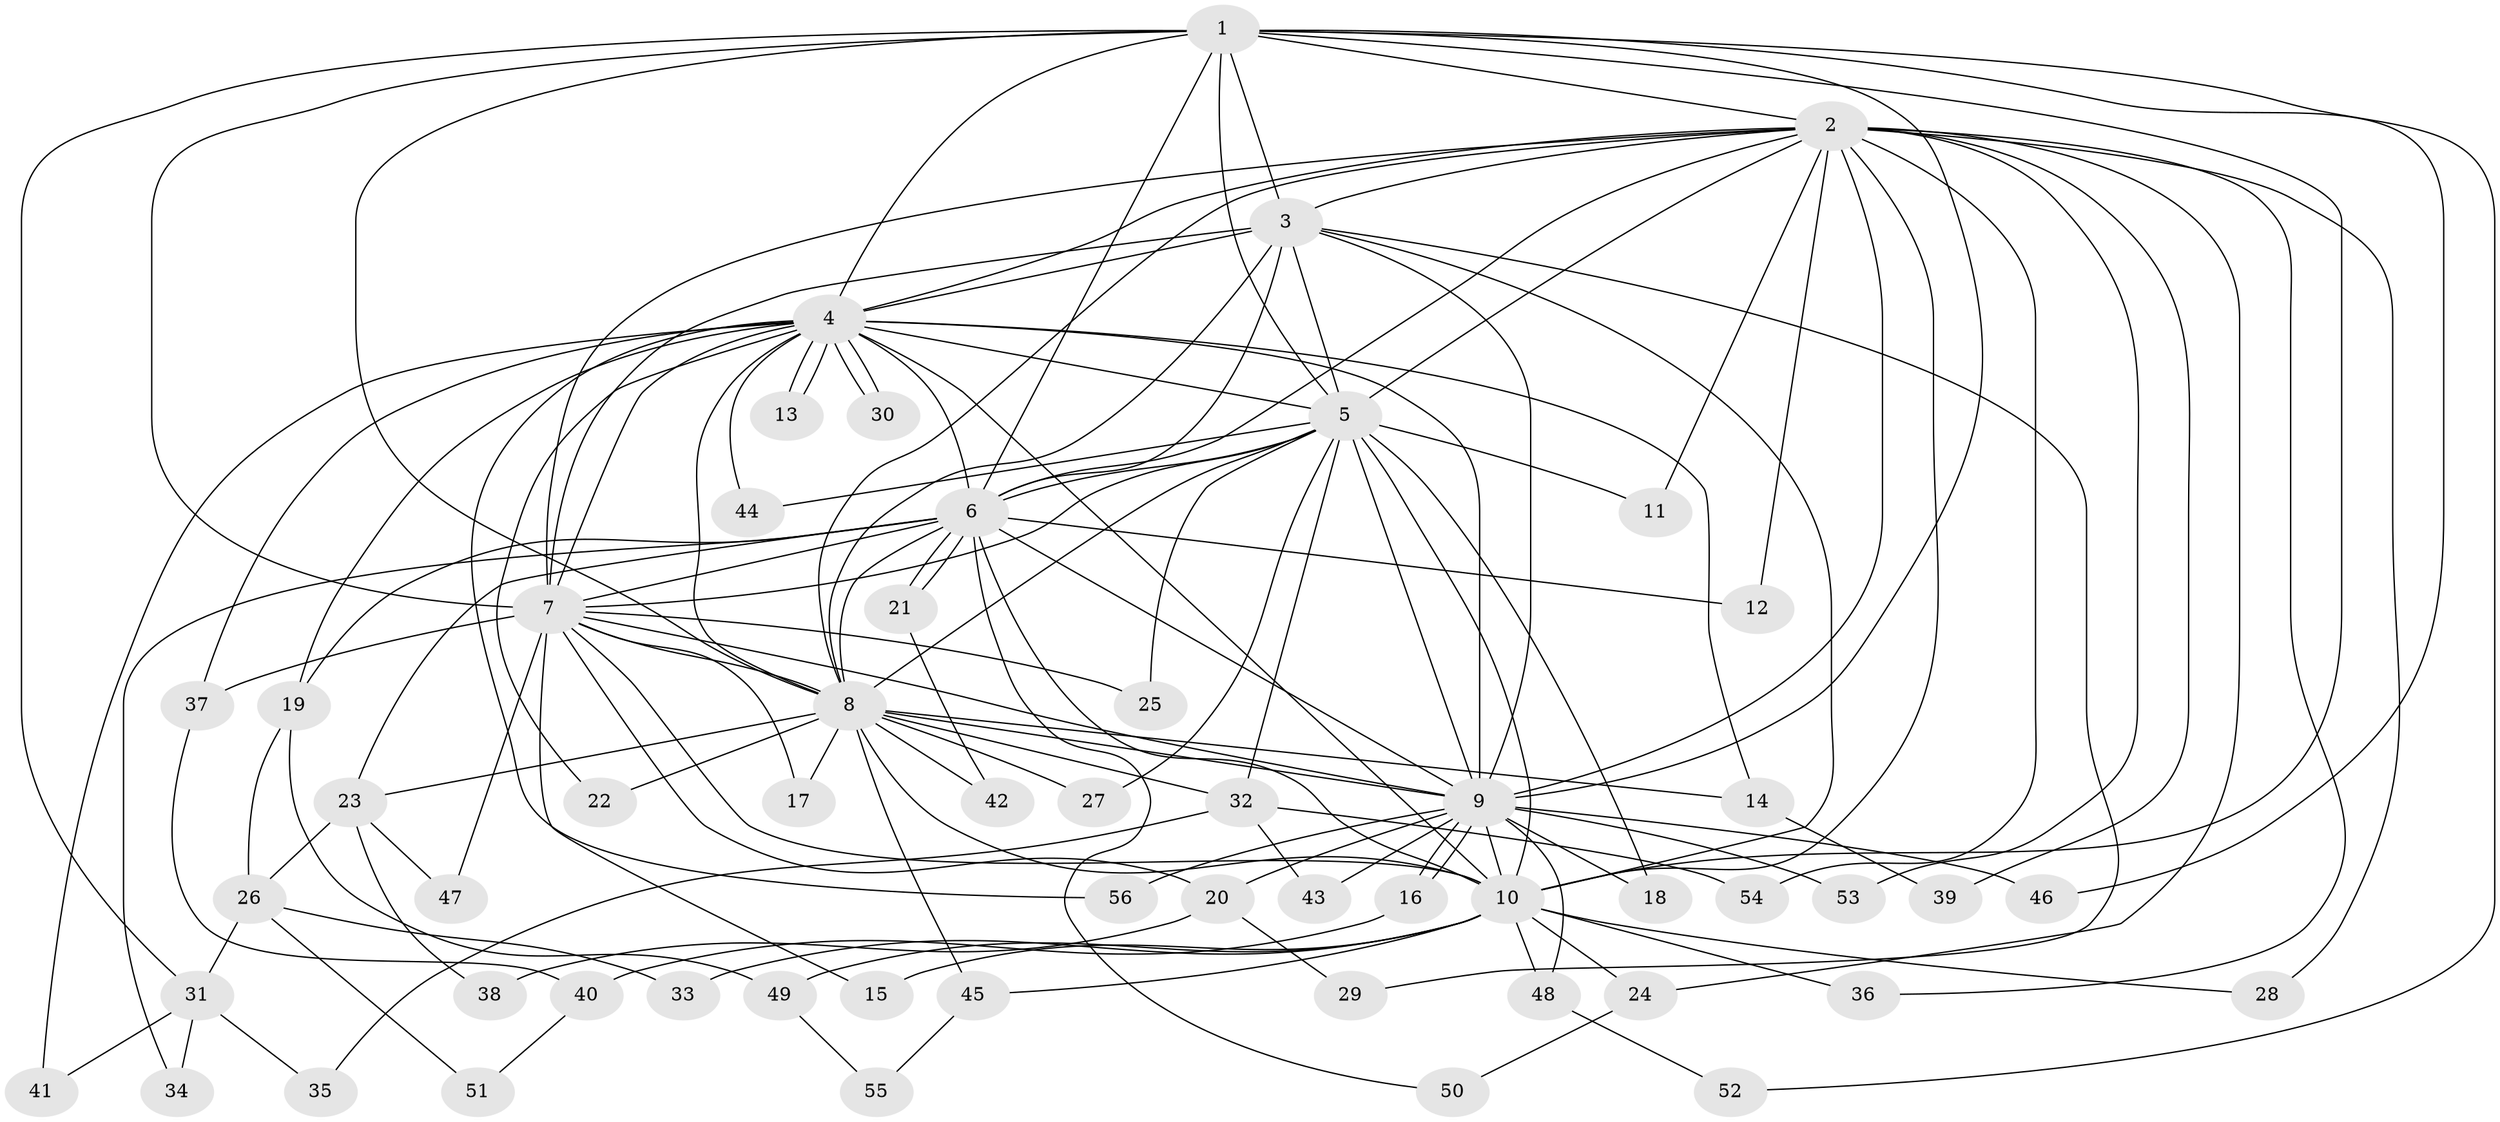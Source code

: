 // coarse degree distribution, {8: 0.030303030303030304, 18: 0.030303030303030304, 13: 0.030303030303030304, 11: 0.06060606060606061, 14: 0.030303030303030304, 1: 0.06060606060606061, 2: 0.5151515151515151, 3: 0.09090909090909091, 6: 0.030303030303030304, 4: 0.06060606060606061, 5: 0.06060606060606061}
// Generated by graph-tools (version 1.1) at 2025/17/03/04/25 18:17:27]
// undirected, 56 vertices, 137 edges
graph export_dot {
graph [start="1"]
  node [color=gray90,style=filled];
  1;
  2;
  3;
  4;
  5;
  6;
  7;
  8;
  9;
  10;
  11;
  12;
  13;
  14;
  15;
  16;
  17;
  18;
  19;
  20;
  21;
  22;
  23;
  24;
  25;
  26;
  27;
  28;
  29;
  30;
  31;
  32;
  33;
  34;
  35;
  36;
  37;
  38;
  39;
  40;
  41;
  42;
  43;
  44;
  45;
  46;
  47;
  48;
  49;
  50;
  51;
  52;
  53;
  54;
  55;
  56;
  1 -- 2;
  1 -- 3;
  1 -- 4;
  1 -- 5;
  1 -- 6;
  1 -- 7;
  1 -- 8;
  1 -- 9;
  1 -- 10;
  1 -- 31;
  1 -- 46;
  1 -- 52;
  2 -- 3;
  2 -- 4;
  2 -- 5;
  2 -- 6;
  2 -- 7;
  2 -- 8;
  2 -- 9;
  2 -- 10;
  2 -- 11;
  2 -- 12;
  2 -- 24;
  2 -- 28;
  2 -- 36;
  2 -- 39;
  2 -- 53;
  2 -- 54;
  3 -- 4;
  3 -- 5;
  3 -- 6;
  3 -- 7;
  3 -- 8;
  3 -- 9;
  3 -- 10;
  3 -- 29;
  4 -- 5;
  4 -- 6;
  4 -- 7;
  4 -- 8;
  4 -- 9;
  4 -- 10;
  4 -- 13;
  4 -- 13;
  4 -- 14;
  4 -- 19;
  4 -- 22;
  4 -- 30;
  4 -- 30;
  4 -- 37;
  4 -- 41;
  4 -- 44;
  4 -- 56;
  5 -- 6;
  5 -- 7;
  5 -- 8;
  5 -- 9;
  5 -- 10;
  5 -- 11;
  5 -- 18;
  5 -- 25;
  5 -- 27;
  5 -- 32;
  5 -- 44;
  6 -- 7;
  6 -- 8;
  6 -- 9;
  6 -- 10;
  6 -- 12;
  6 -- 19;
  6 -- 21;
  6 -- 21;
  6 -- 23;
  6 -- 34;
  6 -- 50;
  7 -- 8;
  7 -- 9;
  7 -- 10;
  7 -- 15;
  7 -- 17;
  7 -- 20;
  7 -- 25;
  7 -- 37;
  7 -- 47;
  8 -- 9;
  8 -- 10;
  8 -- 14;
  8 -- 17;
  8 -- 22;
  8 -- 23;
  8 -- 27;
  8 -- 32;
  8 -- 42;
  8 -- 45;
  9 -- 10;
  9 -- 16;
  9 -- 16;
  9 -- 18;
  9 -- 20;
  9 -- 43;
  9 -- 46;
  9 -- 48;
  9 -- 53;
  9 -- 56;
  10 -- 15;
  10 -- 24;
  10 -- 28;
  10 -- 33;
  10 -- 36;
  10 -- 45;
  10 -- 48;
  10 -- 49;
  14 -- 39;
  16 -- 40;
  19 -- 26;
  19 -- 49;
  20 -- 29;
  20 -- 38;
  21 -- 42;
  23 -- 26;
  23 -- 38;
  23 -- 47;
  24 -- 50;
  26 -- 31;
  26 -- 33;
  26 -- 51;
  31 -- 34;
  31 -- 35;
  31 -- 41;
  32 -- 35;
  32 -- 43;
  32 -- 54;
  37 -- 40;
  40 -- 51;
  45 -- 55;
  48 -- 52;
  49 -- 55;
}

